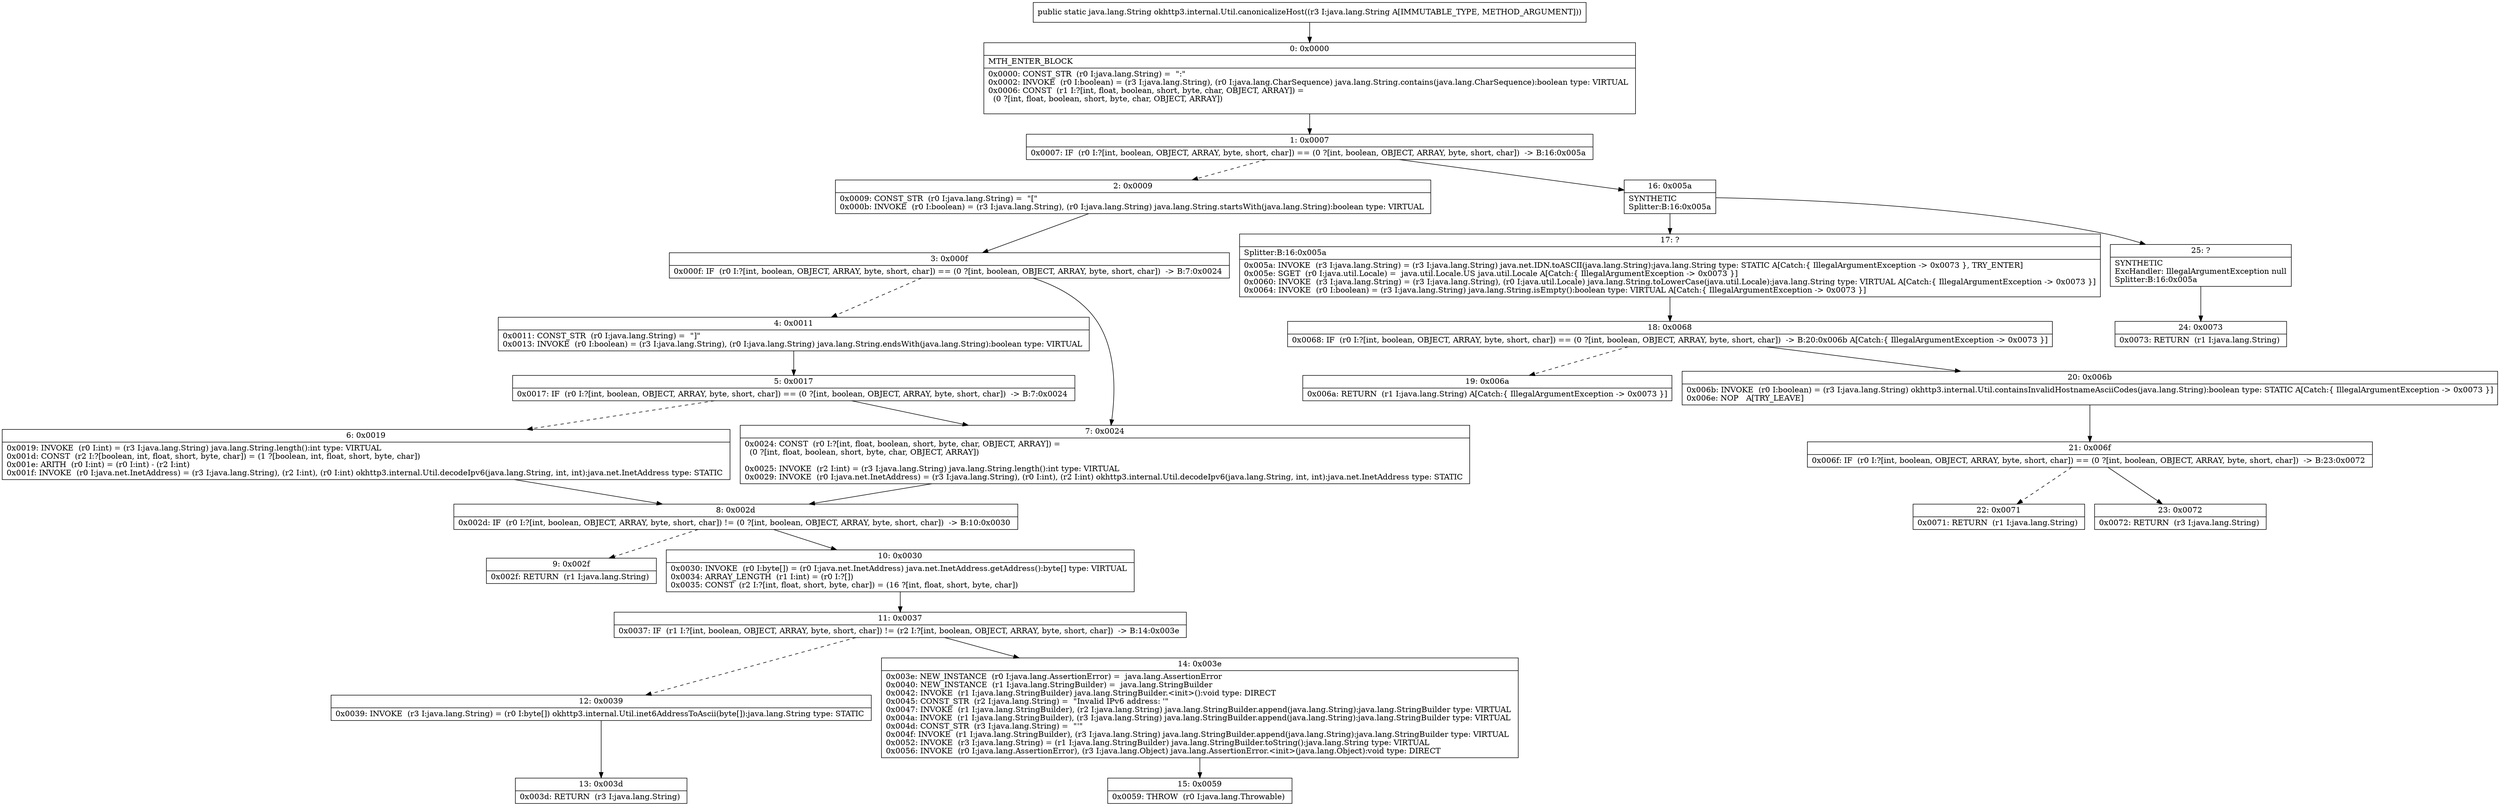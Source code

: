 digraph "CFG forokhttp3.internal.Util.canonicalizeHost(Ljava\/lang\/String;)Ljava\/lang\/String;" {
Node_0 [shape=record,label="{0\:\ 0x0000|MTH_ENTER_BLOCK\l|0x0000: CONST_STR  (r0 I:java.lang.String) =  \":\" \l0x0002: INVOKE  (r0 I:boolean) = (r3 I:java.lang.String), (r0 I:java.lang.CharSequence) java.lang.String.contains(java.lang.CharSequence):boolean type: VIRTUAL \l0x0006: CONST  (r1 I:?[int, float, boolean, short, byte, char, OBJECT, ARRAY]) = \l  (0 ?[int, float, boolean, short, byte, char, OBJECT, ARRAY])\l \l}"];
Node_1 [shape=record,label="{1\:\ 0x0007|0x0007: IF  (r0 I:?[int, boolean, OBJECT, ARRAY, byte, short, char]) == (0 ?[int, boolean, OBJECT, ARRAY, byte, short, char])  \-\> B:16:0x005a \l}"];
Node_2 [shape=record,label="{2\:\ 0x0009|0x0009: CONST_STR  (r0 I:java.lang.String) =  \"[\" \l0x000b: INVOKE  (r0 I:boolean) = (r3 I:java.lang.String), (r0 I:java.lang.String) java.lang.String.startsWith(java.lang.String):boolean type: VIRTUAL \l}"];
Node_3 [shape=record,label="{3\:\ 0x000f|0x000f: IF  (r0 I:?[int, boolean, OBJECT, ARRAY, byte, short, char]) == (0 ?[int, boolean, OBJECT, ARRAY, byte, short, char])  \-\> B:7:0x0024 \l}"];
Node_4 [shape=record,label="{4\:\ 0x0011|0x0011: CONST_STR  (r0 I:java.lang.String) =  \"]\" \l0x0013: INVOKE  (r0 I:boolean) = (r3 I:java.lang.String), (r0 I:java.lang.String) java.lang.String.endsWith(java.lang.String):boolean type: VIRTUAL \l}"];
Node_5 [shape=record,label="{5\:\ 0x0017|0x0017: IF  (r0 I:?[int, boolean, OBJECT, ARRAY, byte, short, char]) == (0 ?[int, boolean, OBJECT, ARRAY, byte, short, char])  \-\> B:7:0x0024 \l}"];
Node_6 [shape=record,label="{6\:\ 0x0019|0x0019: INVOKE  (r0 I:int) = (r3 I:java.lang.String) java.lang.String.length():int type: VIRTUAL \l0x001d: CONST  (r2 I:?[boolean, int, float, short, byte, char]) = (1 ?[boolean, int, float, short, byte, char]) \l0x001e: ARITH  (r0 I:int) = (r0 I:int) \- (r2 I:int) \l0x001f: INVOKE  (r0 I:java.net.InetAddress) = (r3 I:java.lang.String), (r2 I:int), (r0 I:int) okhttp3.internal.Util.decodeIpv6(java.lang.String, int, int):java.net.InetAddress type: STATIC \l}"];
Node_7 [shape=record,label="{7\:\ 0x0024|0x0024: CONST  (r0 I:?[int, float, boolean, short, byte, char, OBJECT, ARRAY]) = \l  (0 ?[int, float, boolean, short, byte, char, OBJECT, ARRAY])\l \l0x0025: INVOKE  (r2 I:int) = (r3 I:java.lang.String) java.lang.String.length():int type: VIRTUAL \l0x0029: INVOKE  (r0 I:java.net.InetAddress) = (r3 I:java.lang.String), (r0 I:int), (r2 I:int) okhttp3.internal.Util.decodeIpv6(java.lang.String, int, int):java.net.InetAddress type: STATIC \l}"];
Node_8 [shape=record,label="{8\:\ 0x002d|0x002d: IF  (r0 I:?[int, boolean, OBJECT, ARRAY, byte, short, char]) != (0 ?[int, boolean, OBJECT, ARRAY, byte, short, char])  \-\> B:10:0x0030 \l}"];
Node_9 [shape=record,label="{9\:\ 0x002f|0x002f: RETURN  (r1 I:java.lang.String) \l}"];
Node_10 [shape=record,label="{10\:\ 0x0030|0x0030: INVOKE  (r0 I:byte[]) = (r0 I:java.net.InetAddress) java.net.InetAddress.getAddress():byte[] type: VIRTUAL \l0x0034: ARRAY_LENGTH  (r1 I:int) = (r0 I:?[]) \l0x0035: CONST  (r2 I:?[int, float, short, byte, char]) = (16 ?[int, float, short, byte, char]) \l}"];
Node_11 [shape=record,label="{11\:\ 0x0037|0x0037: IF  (r1 I:?[int, boolean, OBJECT, ARRAY, byte, short, char]) != (r2 I:?[int, boolean, OBJECT, ARRAY, byte, short, char])  \-\> B:14:0x003e \l}"];
Node_12 [shape=record,label="{12\:\ 0x0039|0x0039: INVOKE  (r3 I:java.lang.String) = (r0 I:byte[]) okhttp3.internal.Util.inet6AddressToAscii(byte[]):java.lang.String type: STATIC \l}"];
Node_13 [shape=record,label="{13\:\ 0x003d|0x003d: RETURN  (r3 I:java.lang.String) \l}"];
Node_14 [shape=record,label="{14\:\ 0x003e|0x003e: NEW_INSTANCE  (r0 I:java.lang.AssertionError) =  java.lang.AssertionError \l0x0040: NEW_INSTANCE  (r1 I:java.lang.StringBuilder) =  java.lang.StringBuilder \l0x0042: INVOKE  (r1 I:java.lang.StringBuilder) java.lang.StringBuilder.\<init\>():void type: DIRECT \l0x0045: CONST_STR  (r2 I:java.lang.String) =  \"Invalid IPv6 address: '\" \l0x0047: INVOKE  (r1 I:java.lang.StringBuilder), (r2 I:java.lang.String) java.lang.StringBuilder.append(java.lang.String):java.lang.StringBuilder type: VIRTUAL \l0x004a: INVOKE  (r1 I:java.lang.StringBuilder), (r3 I:java.lang.String) java.lang.StringBuilder.append(java.lang.String):java.lang.StringBuilder type: VIRTUAL \l0x004d: CONST_STR  (r3 I:java.lang.String) =  \"'\" \l0x004f: INVOKE  (r1 I:java.lang.StringBuilder), (r3 I:java.lang.String) java.lang.StringBuilder.append(java.lang.String):java.lang.StringBuilder type: VIRTUAL \l0x0052: INVOKE  (r3 I:java.lang.String) = (r1 I:java.lang.StringBuilder) java.lang.StringBuilder.toString():java.lang.String type: VIRTUAL \l0x0056: INVOKE  (r0 I:java.lang.AssertionError), (r3 I:java.lang.Object) java.lang.AssertionError.\<init\>(java.lang.Object):void type: DIRECT \l}"];
Node_15 [shape=record,label="{15\:\ 0x0059|0x0059: THROW  (r0 I:java.lang.Throwable) \l}"];
Node_16 [shape=record,label="{16\:\ 0x005a|SYNTHETIC\lSplitter:B:16:0x005a\l}"];
Node_17 [shape=record,label="{17\:\ ?|Splitter:B:16:0x005a\l|0x005a: INVOKE  (r3 I:java.lang.String) = (r3 I:java.lang.String) java.net.IDN.toASCII(java.lang.String):java.lang.String type: STATIC A[Catch:\{ IllegalArgumentException \-\> 0x0073 \}, TRY_ENTER]\l0x005e: SGET  (r0 I:java.util.Locale) =  java.util.Locale.US java.util.Locale A[Catch:\{ IllegalArgumentException \-\> 0x0073 \}]\l0x0060: INVOKE  (r3 I:java.lang.String) = (r3 I:java.lang.String), (r0 I:java.util.Locale) java.lang.String.toLowerCase(java.util.Locale):java.lang.String type: VIRTUAL A[Catch:\{ IllegalArgumentException \-\> 0x0073 \}]\l0x0064: INVOKE  (r0 I:boolean) = (r3 I:java.lang.String) java.lang.String.isEmpty():boolean type: VIRTUAL A[Catch:\{ IllegalArgumentException \-\> 0x0073 \}]\l}"];
Node_18 [shape=record,label="{18\:\ 0x0068|0x0068: IF  (r0 I:?[int, boolean, OBJECT, ARRAY, byte, short, char]) == (0 ?[int, boolean, OBJECT, ARRAY, byte, short, char])  \-\> B:20:0x006b A[Catch:\{ IllegalArgumentException \-\> 0x0073 \}]\l}"];
Node_19 [shape=record,label="{19\:\ 0x006a|0x006a: RETURN  (r1 I:java.lang.String) A[Catch:\{ IllegalArgumentException \-\> 0x0073 \}]\l}"];
Node_20 [shape=record,label="{20\:\ 0x006b|0x006b: INVOKE  (r0 I:boolean) = (r3 I:java.lang.String) okhttp3.internal.Util.containsInvalidHostnameAsciiCodes(java.lang.String):boolean type: STATIC A[Catch:\{ IllegalArgumentException \-\> 0x0073 \}]\l0x006e: NOP   A[TRY_LEAVE]\l}"];
Node_21 [shape=record,label="{21\:\ 0x006f|0x006f: IF  (r0 I:?[int, boolean, OBJECT, ARRAY, byte, short, char]) == (0 ?[int, boolean, OBJECT, ARRAY, byte, short, char])  \-\> B:23:0x0072 \l}"];
Node_22 [shape=record,label="{22\:\ 0x0071|0x0071: RETURN  (r1 I:java.lang.String) \l}"];
Node_23 [shape=record,label="{23\:\ 0x0072|0x0072: RETURN  (r3 I:java.lang.String) \l}"];
Node_24 [shape=record,label="{24\:\ 0x0073|0x0073: RETURN  (r1 I:java.lang.String) \l}"];
Node_25 [shape=record,label="{25\:\ ?|SYNTHETIC\lExcHandler: IllegalArgumentException null\lSplitter:B:16:0x005a\l}"];
MethodNode[shape=record,label="{public static java.lang.String okhttp3.internal.Util.canonicalizeHost((r3 I:java.lang.String A[IMMUTABLE_TYPE, METHOD_ARGUMENT])) }"];
MethodNode -> Node_0;
Node_0 -> Node_1;
Node_1 -> Node_2[style=dashed];
Node_1 -> Node_16;
Node_2 -> Node_3;
Node_3 -> Node_4[style=dashed];
Node_3 -> Node_7;
Node_4 -> Node_5;
Node_5 -> Node_6[style=dashed];
Node_5 -> Node_7;
Node_6 -> Node_8;
Node_7 -> Node_8;
Node_8 -> Node_9[style=dashed];
Node_8 -> Node_10;
Node_10 -> Node_11;
Node_11 -> Node_12[style=dashed];
Node_11 -> Node_14;
Node_12 -> Node_13;
Node_14 -> Node_15;
Node_16 -> Node_17;
Node_16 -> Node_25;
Node_17 -> Node_18;
Node_18 -> Node_19[style=dashed];
Node_18 -> Node_20;
Node_20 -> Node_21;
Node_21 -> Node_22[style=dashed];
Node_21 -> Node_23;
Node_25 -> Node_24;
}

